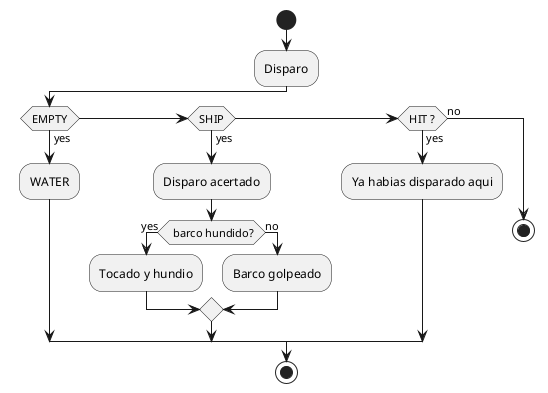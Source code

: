 @startuml

start
:Disparo;
if (EMPTY) then (yes)
  :WATER;
elseif (SHIP) then (yes)
  :Disparo acertado;

  if( barco hundido?) then (yes)
    :Tocado y hundio;
   else (no)
    :Barco golpeado;
  endif

elseif (HIT ?) then (yes)
  :Ya habias disparado aqui;
  else (no)
  stop

endif
stop




@enduml